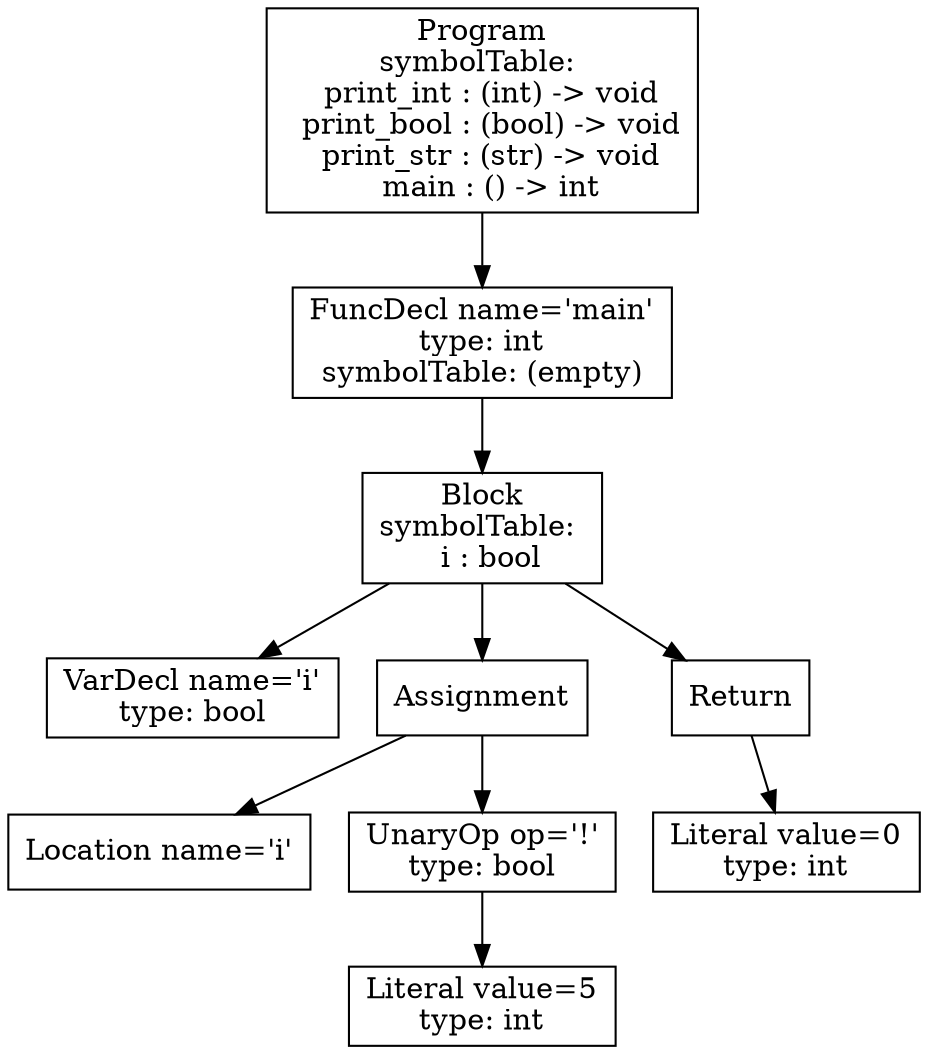 digraph AST {
3 [shape=box, label="VarDecl name='i'\ntype: bool"];
5 [shape=box, label="Location name='i'"];
7 [shape=box, label="Literal value=5\ntype: int"];
6 [shape=box, label="UnaryOp op='!'\ntype: bool"];
6 -> 7;
4 [shape=box, label="Assignment"];
4 -> 5;
4 -> 6;
9 [shape=box, label="Literal value=0\ntype: int"];
8 [shape=box, label="Return"];
8 -> 9;
2 [shape=box, label="Block\nsymbolTable: \n  i : bool"];
2 -> 3;
2 -> 4;
2 -> 8;
1 [shape=box, label="FuncDecl name='main'\ntype: int\nsymbolTable: (empty)"];
1 -> 2;
0 [shape=box, label="Program\nsymbolTable: \n  print_int : (int) -> void\n  print_bool : (bool) -> void\n  print_str : (str) -> void\n  main : () -> int"];
0 -> 1;
}
